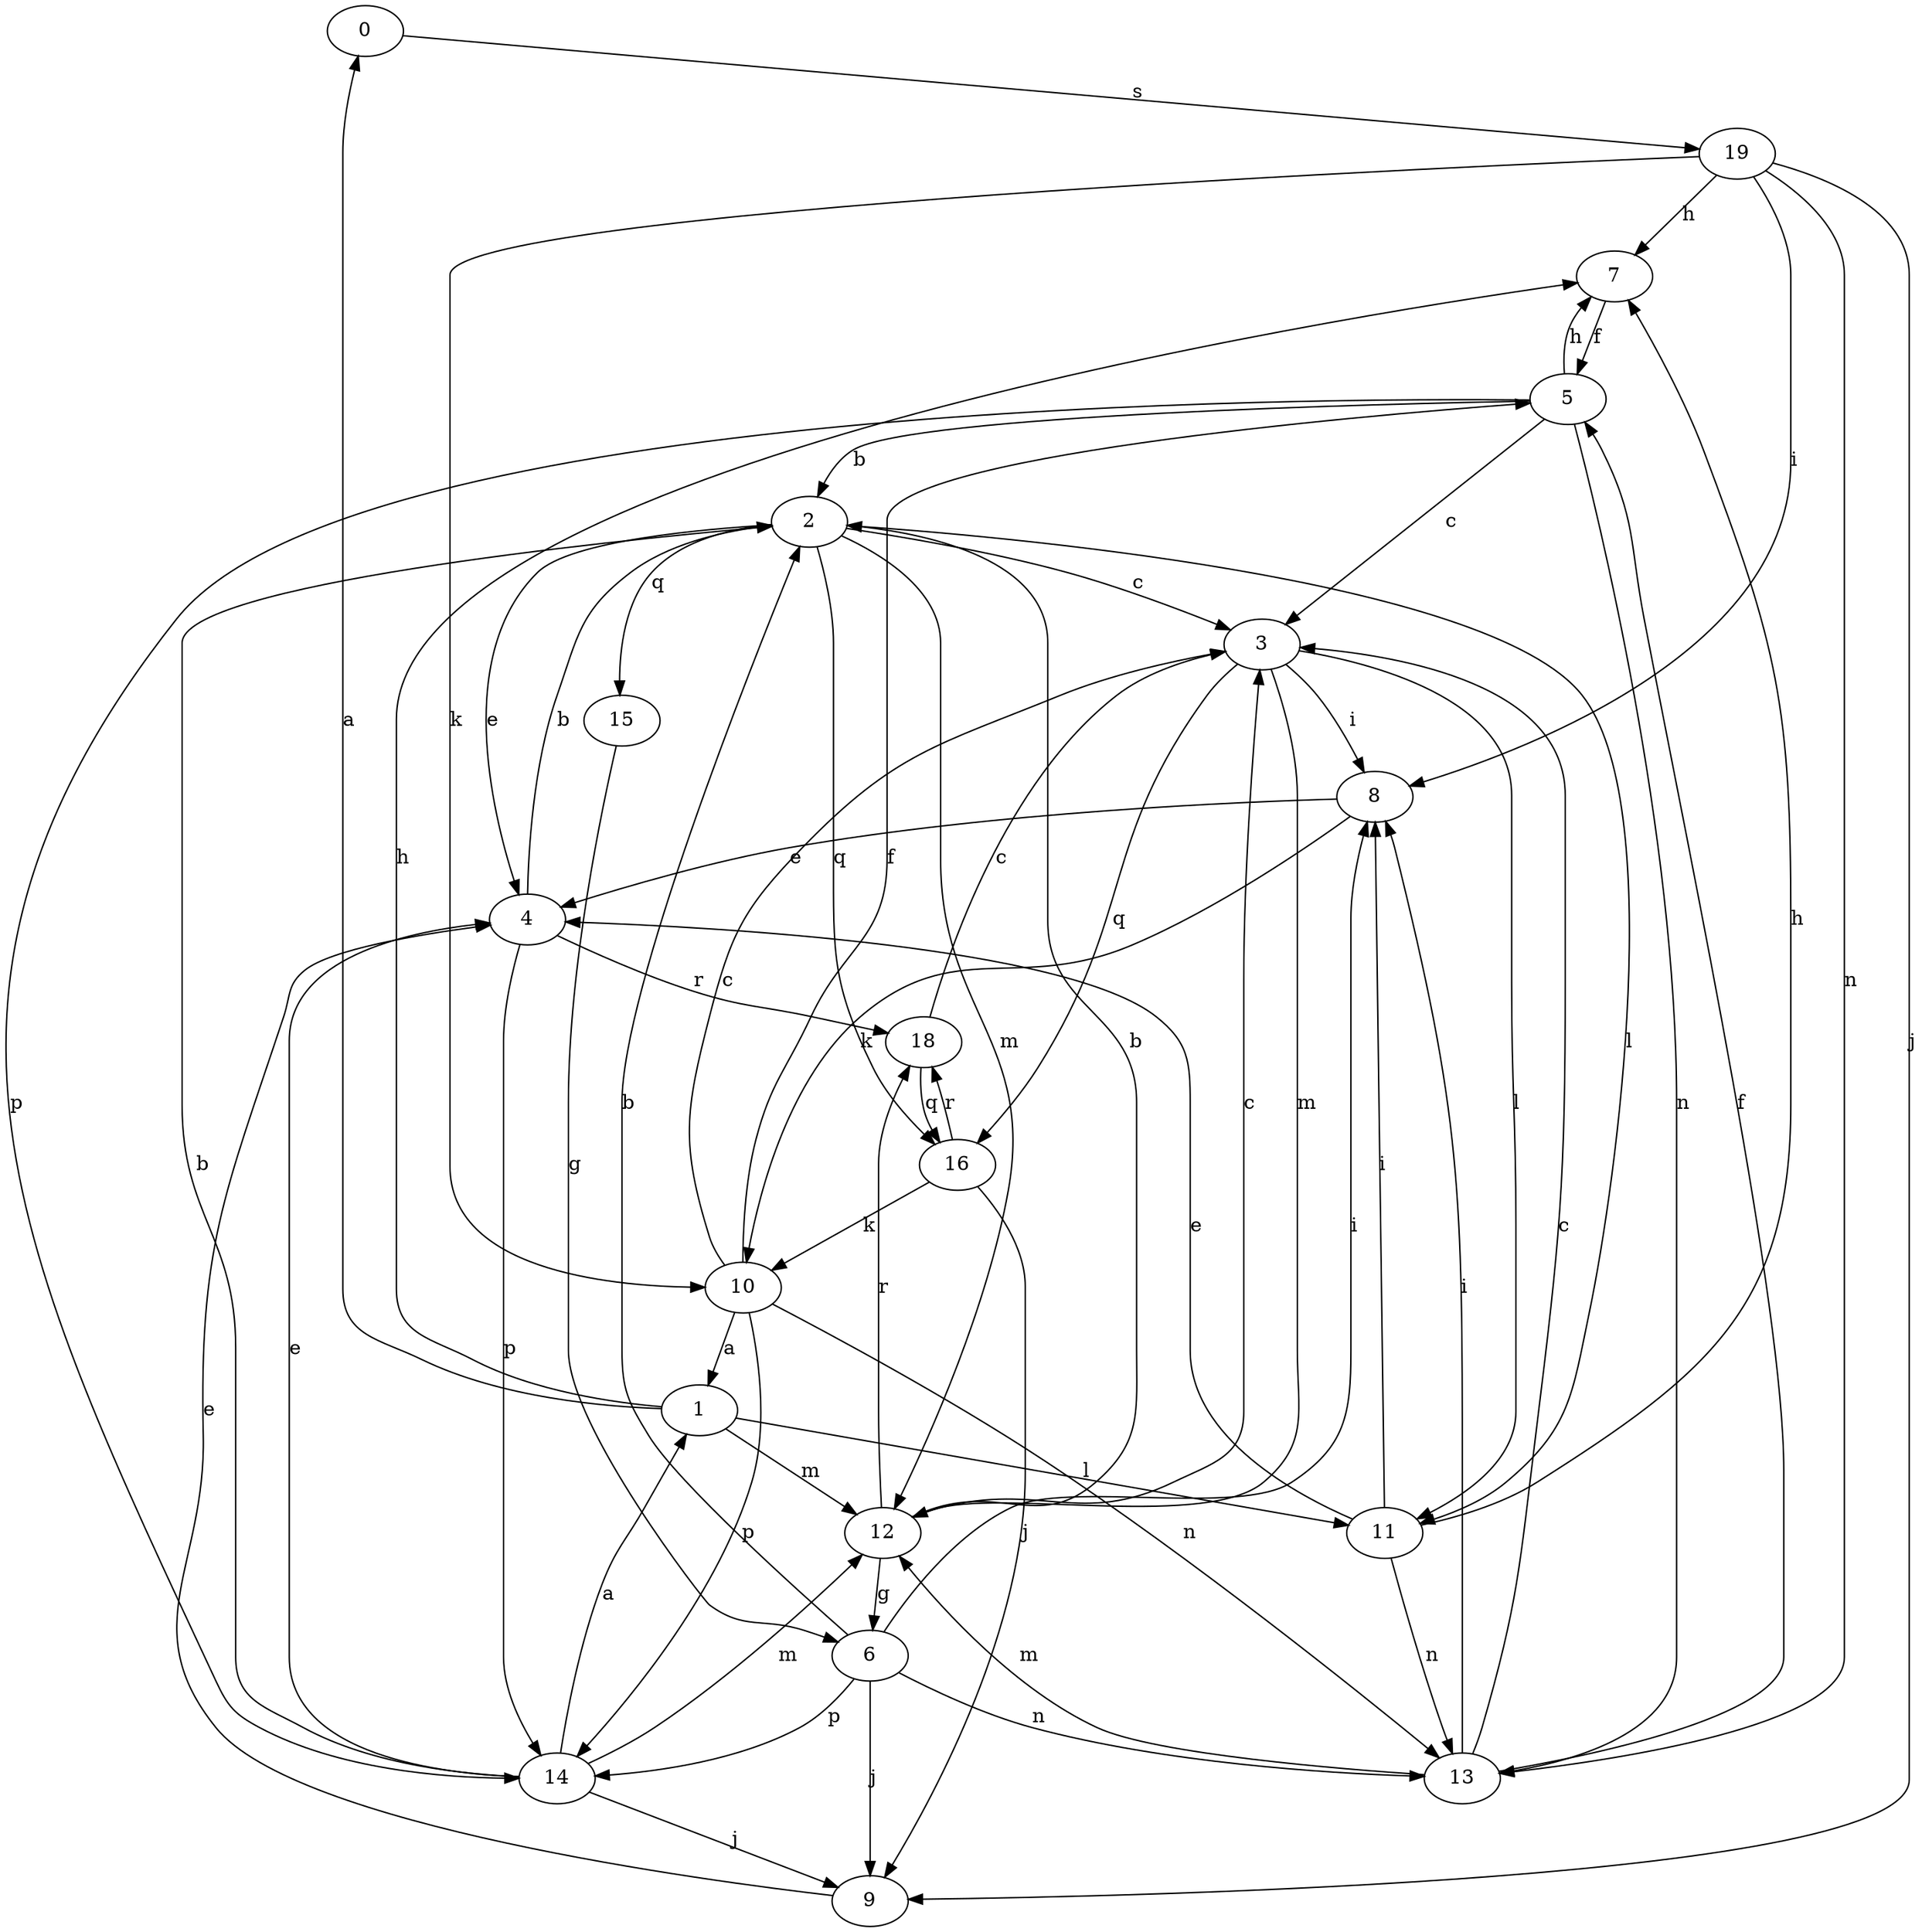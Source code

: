 strict digraph  {
0;
1;
2;
3;
4;
5;
6;
7;
8;
9;
10;
11;
12;
13;
14;
15;
16;
18;
19;
0 -> 19  [label=s];
1 -> 0  [label=a];
1 -> 7  [label=h];
1 -> 11  [label=l];
1 -> 12  [label=m];
2 -> 3  [label=c];
2 -> 4  [label=e];
2 -> 11  [label=l];
2 -> 12  [label=m];
2 -> 15  [label=q];
2 -> 16  [label=q];
3 -> 8  [label=i];
3 -> 11  [label=l];
3 -> 12  [label=m];
3 -> 16  [label=q];
4 -> 2  [label=b];
4 -> 14  [label=p];
4 -> 18  [label=r];
5 -> 2  [label=b];
5 -> 3  [label=c];
5 -> 7  [label=h];
5 -> 13  [label=n];
5 -> 14  [label=p];
6 -> 2  [label=b];
6 -> 8  [label=i];
6 -> 9  [label=j];
6 -> 13  [label=n];
6 -> 14  [label=p];
7 -> 5  [label=f];
8 -> 4  [label=e];
8 -> 10  [label=k];
9 -> 4  [label=e];
10 -> 1  [label=a];
10 -> 3  [label=c];
10 -> 5  [label=f];
10 -> 13  [label=n];
10 -> 14  [label=p];
11 -> 4  [label=e];
11 -> 7  [label=h];
11 -> 8  [label=i];
11 -> 13  [label=n];
12 -> 2  [label=b];
12 -> 3  [label=c];
12 -> 6  [label=g];
12 -> 18  [label=r];
13 -> 3  [label=c];
13 -> 5  [label=f];
13 -> 8  [label=i];
13 -> 12  [label=m];
14 -> 1  [label=a];
14 -> 2  [label=b];
14 -> 4  [label=e];
14 -> 9  [label=j];
14 -> 12  [label=m];
15 -> 6  [label=g];
16 -> 9  [label=j];
16 -> 10  [label=k];
16 -> 18  [label=r];
18 -> 3  [label=c];
18 -> 16  [label=q];
19 -> 7  [label=h];
19 -> 8  [label=i];
19 -> 9  [label=j];
19 -> 10  [label=k];
19 -> 13  [label=n];
}
